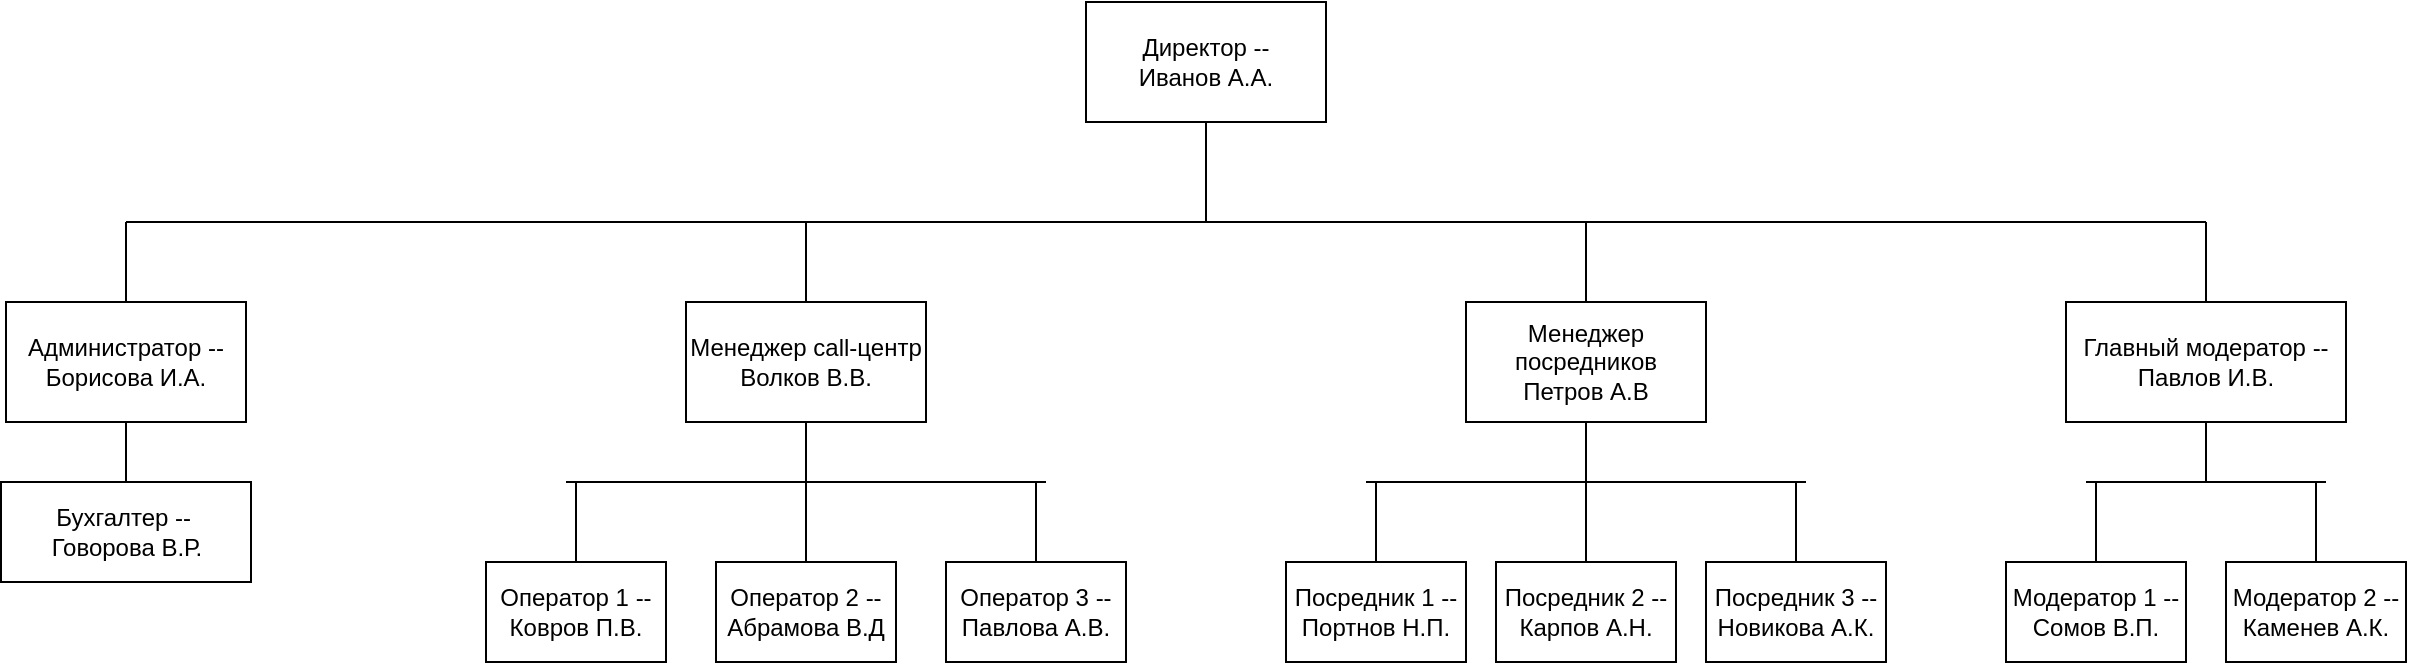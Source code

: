 <mxfile version="21.0.6" type="device"><diagram name="Страница 1" id="rLj580EH8c7o0M7QUS0_"><mxGraphModel dx="2342" dy="774" grid="1" gridSize="10" guides="1" tooltips="1" connect="1" arrows="1" fold="1" page="1" pageScale="1" pageWidth="827" pageHeight="1169" math="0" shadow="0"><root><mxCell id="0"/><mxCell id="1" parent="0"/><mxCell id="WOyGCyOI-O262QHCnmeN-1" value="Директор --&lt;br&gt;Иванов А.А." style="rounded=0;whiteSpace=wrap;html=1;" vertex="1" parent="1"><mxGeometry x="450" y="90" width="120" height="60" as="geometry"/></mxCell><mxCell id="WOyGCyOI-O262QHCnmeN-2" value="Администратор --&lt;br&gt;Борисова И.А." style="rounded=0;whiteSpace=wrap;html=1;" vertex="1" parent="1"><mxGeometry x="-90" y="240" width="120" height="60" as="geometry"/></mxCell><mxCell id="WOyGCyOI-O262QHCnmeN-3" value="Менеджер call-центр&lt;br&gt;Волков В.В." style="rounded=0;whiteSpace=wrap;html=1;" vertex="1" parent="1"><mxGeometry x="250" y="240" width="120" height="60" as="geometry"/></mxCell><mxCell id="WOyGCyOI-O262QHCnmeN-4" value="Менеджер посредников&lt;br&gt;Петров А.В" style="rounded=0;whiteSpace=wrap;html=1;" vertex="1" parent="1"><mxGeometry x="640" y="240" width="120" height="60" as="geometry"/></mxCell><mxCell id="WOyGCyOI-O262QHCnmeN-5" value="Оператор 1 --&lt;br&gt;Ковров П.В." style="rounded=0;whiteSpace=wrap;html=1;" vertex="1" parent="1"><mxGeometry x="150" y="370" width="90" height="50" as="geometry"/></mxCell><mxCell id="WOyGCyOI-O262QHCnmeN-6" value="Оператор 2 --&lt;br&gt;Абрамова В.Д" style="rounded=0;whiteSpace=wrap;html=1;" vertex="1" parent="1"><mxGeometry x="265" y="370" width="90" height="50" as="geometry"/></mxCell><mxCell id="WOyGCyOI-O262QHCnmeN-7" value="Оператор 3 --&lt;br&gt;Павлова А.В." style="rounded=0;whiteSpace=wrap;html=1;" vertex="1" parent="1"><mxGeometry x="380" y="370" width="90" height="50" as="geometry"/></mxCell><mxCell id="WOyGCyOI-O262QHCnmeN-8" value="Посредник 2 --&lt;br&gt;Карпов А.Н." style="rounded=0;whiteSpace=wrap;html=1;" vertex="1" parent="1"><mxGeometry x="655" y="370" width="90" height="50" as="geometry"/></mxCell><mxCell id="WOyGCyOI-O262QHCnmeN-9" value="Посредник 1 --&lt;br&gt;Портнов Н.П." style="rounded=0;whiteSpace=wrap;html=1;" vertex="1" parent="1"><mxGeometry x="550" y="370" width="90" height="50" as="geometry"/></mxCell><mxCell id="WOyGCyOI-O262QHCnmeN-10" value="Бухгалтер --&amp;nbsp;&lt;br&gt;Говорова В.Р." style="rounded=0;whiteSpace=wrap;html=1;" vertex="1" parent="1"><mxGeometry x="-92.5" y="330" width="125" height="50" as="geometry"/></mxCell><mxCell id="WOyGCyOI-O262QHCnmeN-11" value="Посредник 3 --&lt;br&gt;Новикова А.К." style="rounded=0;whiteSpace=wrap;html=1;" vertex="1" parent="1"><mxGeometry x="760" y="370" width="90" height="50" as="geometry"/></mxCell><mxCell id="WOyGCyOI-O262QHCnmeN-12" value="Главный модератор --&lt;br&gt;Павлов И.В." style="rounded=0;whiteSpace=wrap;html=1;" vertex="1" parent="1"><mxGeometry x="940" y="240" width="140" height="60" as="geometry"/></mxCell><mxCell id="WOyGCyOI-O262QHCnmeN-13" value="Модератор 1 --&lt;br&gt;Сомов В.П." style="rounded=0;whiteSpace=wrap;html=1;" vertex="1" parent="1"><mxGeometry x="910" y="370" width="90" height="50" as="geometry"/></mxCell><mxCell id="WOyGCyOI-O262QHCnmeN-14" value="Модератор 2 --&lt;br&gt;Каменев А.К." style="rounded=0;whiteSpace=wrap;html=1;" vertex="1" parent="1"><mxGeometry x="1020" y="370" width="90" height="50" as="geometry"/></mxCell><mxCell id="WOyGCyOI-O262QHCnmeN-15" value="" style="endArrow=none;html=1;rounded=0;entryX=0.5;entryY=1;entryDx=0;entryDy=0;" edge="1" parent="1" target="WOyGCyOI-O262QHCnmeN-1"><mxGeometry width="50" height="50" relative="1" as="geometry"><mxPoint x="510" y="200" as="sourcePoint"/><mxPoint x="440" y="290" as="targetPoint"/></mxGeometry></mxCell><mxCell id="WOyGCyOI-O262QHCnmeN-16" value="" style="endArrow=none;html=1;rounded=0;" edge="1" parent="1"><mxGeometry width="50" height="50" relative="1" as="geometry"><mxPoint x="-30" y="200" as="sourcePoint"/><mxPoint x="510" y="200" as="targetPoint"/></mxGeometry></mxCell><mxCell id="WOyGCyOI-O262QHCnmeN-17" value="" style="endArrow=none;html=1;rounded=0;" edge="1" parent="1"><mxGeometry width="50" height="50" relative="1" as="geometry"><mxPoint x="1010" y="200" as="sourcePoint"/><mxPoint x="510" y="200" as="targetPoint"/></mxGeometry></mxCell><mxCell id="WOyGCyOI-O262QHCnmeN-18" value="" style="endArrow=none;html=1;rounded=0;exitX=0.5;exitY=0;exitDx=0;exitDy=0;" edge="1" parent="1" source="WOyGCyOI-O262QHCnmeN-2"><mxGeometry width="50" height="50" relative="1" as="geometry"><mxPoint x="390" y="340" as="sourcePoint"/><mxPoint x="-30" y="200" as="targetPoint"/></mxGeometry></mxCell><mxCell id="WOyGCyOI-O262QHCnmeN-19" value="" style="endArrow=none;html=1;rounded=0;entryX=0.5;entryY=0;entryDx=0;entryDy=0;" edge="1" parent="1" target="WOyGCyOI-O262QHCnmeN-3"><mxGeometry width="50" height="50" relative="1" as="geometry"><mxPoint x="310" y="200" as="sourcePoint"/><mxPoint x="440" y="290" as="targetPoint"/></mxGeometry></mxCell><mxCell id="WOyGCyOI-O262QHCnmeN-20" value="" style="endArrow=none;html=1;rounded=0;entryX=0.5;entryY=0;entryDx=0;entryDy=0;" edge="1" parent="1" target="WOyGCyOI-O262QHCnmeN-4"><mxGeometry width="50" height="50" relative="1" as="geometry"><mxPoint x="700" y="200" as="sourcePoint"/><mxPoint x="440" y="290" as="targetPoint"/></mxGeometry></mxCell><mxCell id="WOyGCyOI-O262QHCnmeN-21" value="" style="endArrow=none;html=1;rounded=0;entryX=0.5;entryY=0;entryDx=0;entryDy=0;" edge="1" parent="1" target="WOyGCyOI-O262QHCnmeN-12"><mxGeometry width="50" height="50" relative="1" as="geometry"><mxPoint x="1010" y="200" as="sourcePoint"/><mxPoint x="440" y="290" as="targetPoint"/></mxGeometry></mxCell><mxCell id="WOyGCyOI-O262QHCnmeN-22" value="" style="endArrow=none;html=1;rounded=0;entryX=0.5;entryY=0;entryDx=0;entryDy=0;exitX=0.5;exitY=1;exitDx=0;exitDy=0;" edge="1" parent="1" source="WOyGCyOI-O262QHCnmeN-2" target="WOyGCyOI-O262QHCnmeN-10"><mxGeometry width="50" height="50" relative="1" as="geometry"><mxPoint x="390" y="340" as="sourcePoint"/><mxPoint x="440" y="290" as="targetPoint"/></mxGeometry></mxCell><mxCell id="WOyGCyOI-O262QHCnmeN-23" value="" style="endArrow=none;html=1;rounded=0;entryX=0.5;entryY=1;entryDx=0;entryDy=0;" edge="1" parent="1" target="WOyGCyOI-O262QHCnmeN-3"><mxGeometry width="50" height="50" relative="1" as="geometry"><mxPoint x="310" y="330" as="sourcePoint"/><mxPoint x="440" y="290" as="targetPoint"/></mxGeometry></mxCell><mxCell id="WOyGCyOI-O262QHCnmeN-24" value="" style="endArrow=none;html=1;rounded=0;" edge="1" parent="1"><mxGeometry width="50" height="50" relative="1" as="geometry"><mxPoint x="310" y="330" as="sourcePoint"/><mxPoint x="430" y="330" as="targetPoint"/></mxGeometry></mxCell><mxCell id="WOyGCyOI-O262QHCnmeN-25" value="" style="endArrow=none;html=1;rounded=0;" edge="1" parent="1"><mxGeometry width="50" height="50" relative="1" as="geometry"><mxPoint x="310" y="330" as="sourcePoint"/><mxPoint x="190" y="330" as="targetPoint"/></mxGeometry></mxCell><mxCell id="WOyGCyOI-O262QHCnmeN-26" value="" style="endArrow=none;html=1;rounded=0;exitX=0.5;exitY=0;exitDx=0;exitDy=0;" edge="1" parent="1" source="WOyGCyOI-O262QHCnmeN-7"><mxGeometry width="50" height="50" relative="1" as="geometry"><mxPoint x="390" y="340" as="sourcePoint"/><mxPoint x="425" y="330" as="targetPoint"/></mxGeometry></mxCell><mxCell id="WOyGCyOI-O262QHCnmeN-27" value="" style="endArrow=none;html=1;rounded=0;entryX=0.5;entryY=0;entryDx=0;entryDy=0;" edge="1" parent="1" target="WOyGCyOI-O262QHCnmeN-6"><mxGeometry width="50" height="50" relative="1" as="geometry"><mxPoint x="310" y="330" as="sourcePoint"/><mxPoint x="440" y="290" as="targetPoint"/></mxGeometry></mxCell><mxCell id="WOyGCyOI-O262QHCnmeN-28" value="" style="endArrow=none;html=1;rounded=0;exitX=0.5;exitY=0;exitDx=0;exitDy=0;" edge="1" parent="1" source="WOyGCyOI-O262QHCnmeN-5"><mxGeometry width="50" height="50" relative="1" as="geometry"><mxPoint x="390" y="340" as="sourcePoint"/><mxPoint x="195" y="330" as="targetPoint"/></mxGeometry></mxCell><mxCell id="WOyGCyOI-O262QHCnmeN-29" value="" style="endArrow=none;html=1;rounded=0;entryX=0.5;entryY=1;entryDx=0;entryDy=0;" edge="1" parent="1" target="WOyGCyOI-O262QHCnmeN-4"><mxGeometry width="50" height="50" relative="1" as="geometry"><mxPoint x="700" y="330" as="sourcePoint"/><mxPoint x="440" y="290" as="targetPoint"/></mxGeometry></mxCell><mxCell id="WOyGCyOI-O262QHCnmeN-30" value="" style="endArrow=none;html=1;rounded=0;" edge="1" parent="1"><mxGeometry width="50" height="50" relative="1" as="geometry"><mxPoint x="590" y="330" as="sourcePoint"/><mxPoint x="700" y="330" as="targetPoint"/></mxGeometry></mxCell><mxCell id="WOyGCyOI-O262QHCnmeN-31" value="" style="endArrow=none;html=1;rounded=0;exitX=0.5;exitY=0;exitDx=0;exitDy=0;" edge="1" parent="1" source="WOyGCyOI-O262QHCnmeN-9"><mxGeometry width="50" height="50" relative="1" as="geometry"><mxPoint x="390" y="340" as="sourcePoint"/><mxPoint x="595" y="330" as="targetPoint"/></mxGeometry></mxCell><mxCell id="WOyGCyOI-O262QHCnmeN-32" value="" style="endArrow=none;html=1;rounded=0;exitX=0.5;exitY=0;exitDx=0;exitDy=0;" edge="1" parent="1" source="WOyGCyOI-O262QHCnmeN-8"><mxGeometry width="50" height="50" relative="1" as="geometry"><mxPoint x="390" y="340" as="sourcePoint"/><mxPoint x="700" y="330" as="targetPoint"/></mxGeometry></mxCell><mxCell id="WOyGCyOI-O262QHCnmeN-33" value="" style="endArrow=none;html=1;rounded=0;" edge="1" parent="1"><mxGeometry width="50" height="50" relative="1" as="geometry"><mxPoint x="810" y="330" as="sourcePoint"/><mxPoint x="700" y="330" as="targetPoint"/></mxGeometry></mxCell><mxCell id="WOyGCyOI-O262QHCnmeN-34" value="" style="endArrow=none;html=1;rounded=0;exitX=0.5;exitY=0;exitDx=0;exitDy=0;" edge="1" parent="1" source="WOyGCyOI-O262QHCnmeN-11"><mxGeometry width="50" height="50" relative="1" as="geometry"><mxPoint x="390" y="340" as="sourcePoint"/><mxPoint x="805" y="330" as="targetPoint"/></mxGeometry></mxCell><mxCell id="WOyGCyOI-O262QHCnmeN-35" value="" style="endArrow=none;html=1;rounded=0;entryX=0.5;entryY=1;entryDx=0;entryDy=0;" edge="1" parent="1" target="WOyGCyOI-O262QHCnmeN-12"><mxGeometry width="50" height="50" relative="1" as="geometry"><mxPoint x="1010" y="330" as="sourcePoint"/><mxPoint x="440" y="290" as="targetPoint"/></mxGeometry></mxCell><mxCell id="WOyGCyOI-O262QHCnmeN-36" value="" style="endArrow=none;html=1;rounded=0;" edge="1" parent="1"><mxGeometry width="50" height="50" relative="1" as="geometry"><mxPoint x="950" y="330" as="sourcePoint"/><mxPoint x="1010" y="330" as="targetPoint"/></mxGeometry></mxCell><mxCell id="WOyGCyOI-O262QHCnmeN-37" value="" style="endArrow=none;html=1;rounded=0;" edge="1" parent="1"><mxGeometry width="50" height="50" relative="1" as="geometry"><mxPoint x="1070" y="330" as="sourcePoint"/><mxPoint x="1010" y="330" as="targetPoint"/></mxGeometry></mxCell><mxCell id="WOyGCyOI-O262QHCnmeN-38" value="" style="endArrow=none;html=1;rounded=0;entryX=0.5;entryY=0;entryDx=0;entryDy=0;" edge="1" parent="1" target="WOyGCyOI-O262QHCnmeN-13"><mxGeometry width="50" height="50" relative="1" as="geometry"><mxPoint x="955" y="330" as="sourcePoint"/><mxPoint x="440" y="290" as="targetPoint"/></mxGeometry></mxCell><mxCell id="WOyGCyOI-O262QHCnmeN-39" value="" style="endArrow=none;html=1;rounded=0;entryX=0.5;entryY=0;entryDx=0;entryDy=0;" edge="1" parent="1" target="WOyGCyOI-O262QHCnmeN-14"><mxGeometry width="50" height="50" relative="1" as="geometry"><mxPoint x="1065" y="330" as="sourcePoint"/><mxPoint x="440" y="290" as="targetPoint"/></mxGeometry></mxCell></root></mxGraphModel></diagram></mxfile>